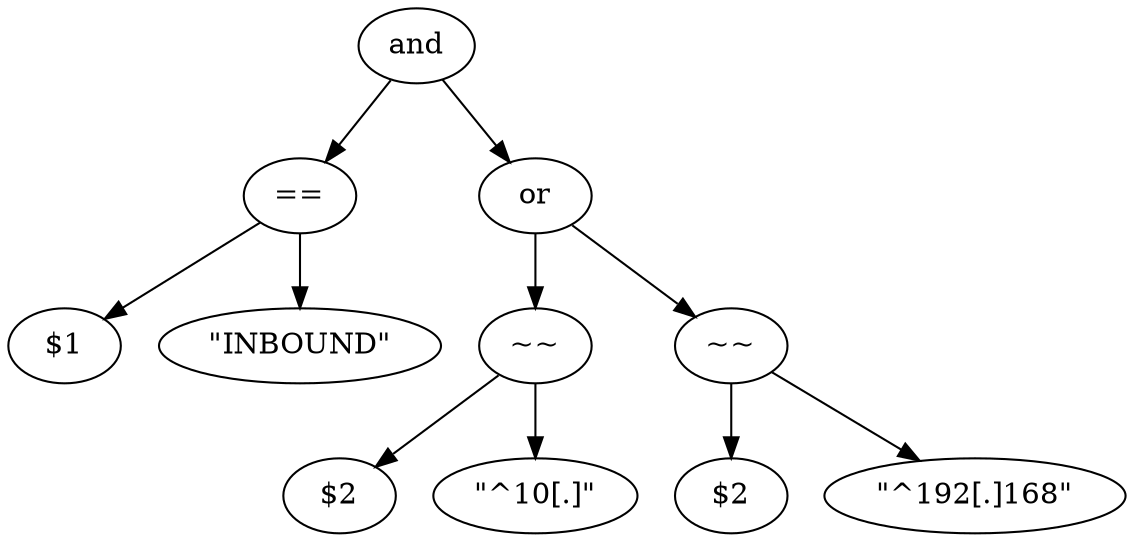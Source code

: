 #  hoq query fragment:
#	$1 == "INBOUND" and ($2 ~~ '^10[.]' or $2 ~~ '^192[.]168[.]')
#
#  hoq --dump:
#    AND
#      EQ_STRING
#        $1
#        "INBOUND"
#      OR
#        RE_MATCH
#          $2
#          "^10[.]'"
#        RE_MATCH
#          $2
#          "^192[.]168"

digraph G {

	graph [
		size="8.5,8.5"
	];
	"and" -> "=="
	"and" -> "or"

	"==" -> "$1"
	"==" -> "\"INBOUND\""

	RE_MATCH_1 [label="~~"];
	RE_MATCH_2 [label="~~"];

	"or" -> RE_MATCH_1
	"or" -> RE_MATCH_2

	DOLLAR2_1 [label="$2"]
	RE_MATCH_1 -> DOLLAR2_1
	RE_MATCH_1 -> "\"^10[.]\""

	DOLLAR2_2 [label="$2"]
	RE_MATCH_2 -> DOLLAR2_2
	RE_MATCH_2 -> "\"^192[.]168\""
}
